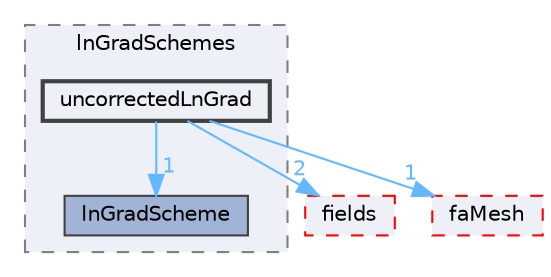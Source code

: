 digraph "src/finiteArea/finiteArea/lnGradSchemes/uncorrectedLnGrad"
{
 // LATEX_PDF_SIZE
  bgcolor="transparent";
  edge [fontname=Helvetica,fontsize=10,labelfontname=Helvetica,labelfontsize=10];
  node [fontname=Helvetica,fontsize=10,shape=box,height=0.2,width=0.4];
  compound=true
  subgraph clusterdir_1f99fc86de3cb8326507b722cf78c6d9 {
    graph [ bgcolor="#edf0f7", pencolor="grey50", label="lnGradSchemes", fontname=Helvetica,fontsize=10 style="filled,dashed", URL="dir_1f99fc86de3cb8326507b722cf78c6d9.html",tooltip=""]
  dir_befc71e0ff5758eb28aa54bc502e2aa0 [label="lnGradScheme", fillcolor="#a2b4d6", color="grey25", style="filled", URL="dir_befc71e0ff5758eb28aa54bc502e2aa0.html",tooltip=""];
  dir_7355b8030816378d4662eea03644308f [label="uncorrectedLnGrad", fillcolor="#edf0f7", color="grey25", style="filled,bold", URL="dir_7355b8030816378d4662eea03644308f.html",tooltip=""];
  }
  dir_82c77a639fb8894523e0866635d617d1 [label="fields", fillcolor="#edf0f7", color="red", style="filled,dashed", URL="dir_82c77a639fb8894523e0866635d617d1.html",tooltip=""];
  dir_f14612db68a06d13a87d37d60dc895d5 [label="faMesh", fillcolor="#edf0f7", color="red", style="filled,dashed", URL="dir_f14612db68a06d13a87d37d60dc895d5.html",tooltip=""];
  dir_7355b8030816378d4662eea03644308f->dir_82c77a639fb8894523e0866635d617d1 [headlabel="2", labeldistance=1.5 headhref="dir_004191_001330.html" href="dir_004191_001330.html" color="steelblue1" fontcolor="steelblue1"];
  dir_7355b8030816378d4662eea03644308f->dir_befc71e0ff5758eb28aa54bc502e2aa0 [headlabel="1", labeldistance=1.5 headhref="dir_004191_002247.html" href="dir_004191_002247.html" color="steelblue1" fontcolor="steelblue1"];
  dir_7355b8030816378d4662eea03644308f->dir_f14612db68a06d13a87d37d60dc895d5 [headlabel="1", labeldistance=1.5 headhref="dir_004191_001295.html" href="dir_004191_001295.html" color="steelblue1" fontcolor="steelblue1"];
}
